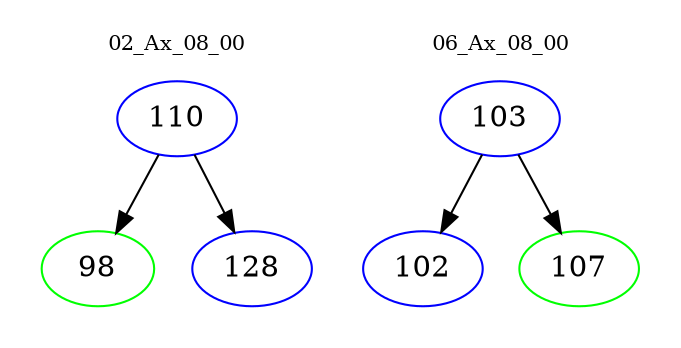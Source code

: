 digraph{
subgraph cluster_0 {
color = white
label = "02_Ax_08_00";
fontsize=10;
T0_110 [label="110", color="blue"]
T0_110 -> T0_98 [color="black"]
T0_98 [label="98", color="green"]
T0_110 -> T0_128 [color="black"]
T0_128 [label="128", color="blue"]
}
subgraph cluster_1 {
color = white
label = "06_Ax_08_00";
fontsize=10;
T1_103 [label="103", color="blue"]
T1_103 -> T1_102 [color="black"]
T1_102 [label="102", color="blue"]
T1_103 -> T1_107 [color="black"]
T1_107 [label="107", color="green"]
}
}
